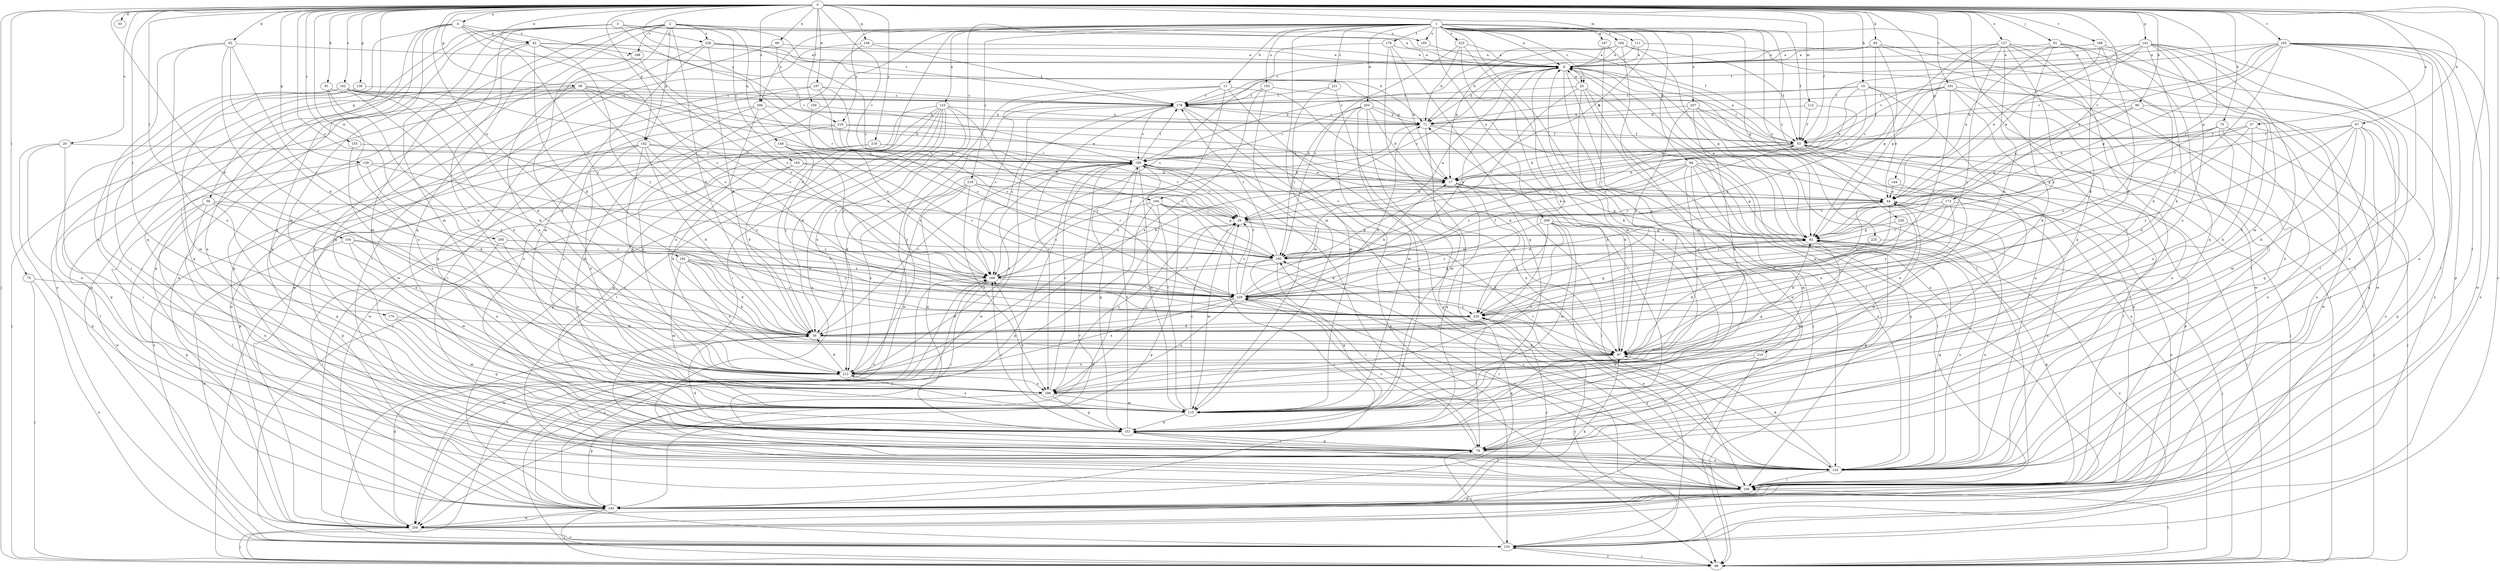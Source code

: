 strict digraph  {
0;
1;
2;
3;
4;
8;
10;
11;
17;
20;
25;
26;
33;
34;
37;
42;
44;
53;
56;
58;
62;
66;
67;
70;
71;
75;
79;
81;
88;
90;
91;
92;
93;
94;
97;
100;
104;
106;
111;
112;
115;
123;
124;
127;
133;
136;
139;
141;
142;
143;
144;
146;
147;
148;
151;
155;
160;
162;
164;
165;
168;
169;
170;
173;
176;
178;
182;
183;
185;
186;
188;
191;
192;
194;
195;
197;
200;
203;
204;
206;
207;
209;
210;
212;
216;
218;
219;
220;
221;
223;
225;
226;
228;
229;
0 -> 4  [label=a];
0 -> 10  [label=b];
0 -> 20  [label=c];
0 -> 33  [label=d];
0 -> 34  [label=d];
0 -> 37  [label=e];
0 -> 42  [label=e];
0 -> 53  [label=f];
0 -> 56  [label=g];
0 -> 58  [label=g];
0 -> 62  [label=g];
0 -> 66  [label=h];
0 -> 67  [label=h];
0 -> 70  [label=h];
0 -> 75  [label=i];
0 -> 79  [label=i];
0 -> 81  [label=j];
0 -> 88  [label=j];
0 -> 90  [label=k];
0 -> 91  [label=k];
0 -> 92  [label=k];
0 -> 93  [label=k];
0 -> 100  [label=l];
0 -> 104  [label=l];
0 -> 106  [label=l];
0 -> 111  [label=m];
0 -> 112  [label=m];
0 -> 127  [label=o];
0 -> 133  [label=o];
0 -> 136  [label=p];
0 -> 139  [label=p];
0 -> 141  [label=p];
0 -> 142  [label=p];
0 -> 144  [label=q];
0 -> 146  [label=q];
0 -> 155  [label=r];
0 -> 160  [label=r];
0 -> 162  [label=s];
0 -> 170  [label=t];
0 -> 173  [label=t];
0 -> 182  [label=u];
0 -> 188  [label=v];
0 -> 191  [label=v];
0 -> 192  [label=v];
0 -> 194  [label=v];
0 -> 197  [label=w];
0 -> 200  [label=w];
0 -> 206  [label=x];
0 -> 216  [label=y];
0 -> 218  [label=y];
1 -> 8  [label=a];
1 -> 11  [label=b];
1 -> 17  [label=b];
1 -> 25  [label=c];
1 -> 34  [label=d];
1 -> 53  [label=f];
1 -> 62  [label=g];
1 -> 88  [label=j];
1 -> 94  [label=k];
1 -> 115  [label=m];
1 -> 123  [label=n];
1 -> 147  [label=q];
1 -> 164  [label=s];
1 -> 176  [label=t];
1 -> 183  [label=u];
1 -> 185  [label=u];
1 -> 203  [label=w];
1 -> 204  [label=w];
1 -> 206  [label=x];
1 -> 207  [label=x];
1 -> 209  [label=x];
1 -> 210  [label=x];
1 -> 212  [label=x];
1 -> 218  [label=y];
1 -> 219  [label=y];
1 -> 221  [label=z];
1 -> 223  [label=z];
1 -> 225  [label=z];
1 -> 226  [label=z];
2 -> 34  [label=d];
2 -> 106  [label=l];
2 -> 124  [label=n];
2 -> 142  [label=p];
2 -> 143  [label=p];
2 -> 148  [label=q];
2 -> 151  [label=q];
2 -> 165  [label=s];
2 -> 168  [label=s];
2 -> 178  [label=t];
2 -> 185  [label=u];
2 -> 204  [label=w];
2 -> 228  [label=z];
3 -> 8  [label=a];
3 -> 53  [label=f];
3 -> 115  [label=m];
3 -> 124  [label=n];
3 -> 133  [label=o];
3 -> 143  [label=p];
3 -> 160  [label=r];
3 -> 228  [label=z];
4 -> 42  [label=e];
4 -> 115  [label=m];
4 -> 124  [label=n];
4 -> 133  [label=o];
4 -> 151  [label=q];
4 -> 168  [label=s];
4 -> 220  [label=y];
4 -> 229  [label=z];
8 -> 25  [label=c];
8 -> 26  [label=c];
8 -> 71  [label=h];
8 -> 151  [label=q];
8 -> 204  [label=w];
10 -> 17  [label=b];
10 -> 44  [label=e];
10 -> 71  [label=h];
10 -> 124  [label=n];
10 -> 133  [label=o];
10 -> 178  [label=t];
10 -> 194  [label=v];
11 -> 88  [label=j];
11 -> 97  [label=k];
11 -> 169  [label=s];
11 -> 178  [label=t];
11 -> 204  [label=w];
11 -> 212  [label=x];
17 -> 44  [label=e];
17 -> 62  [label=g];
17 -> 106  [label=l];
17 -> 151  [label=q];
17 -> 220  [label=y];
20 -> 79  [label=i];
20 -> 106  [label=l];
20 -> 143  [label=p];
20 -> 195  [label=v];
25 -> 8  [label=a];
25 -> 88  [label=j];
25 -> 97  [label=k];
25 -> 106  [label=l];
25 -> 124  [label=n];
25 -> 160  [label=r];
25 -> 178  [label=t];
26 -> 62  [label=g];
26 -> 97  [label=k];
26 -> 115  [label=m];
26 -> 186  [label=u];
26 -> 195  [label=v];
34 -> 8  [label=a];
34 -> 71  [label=h];
34 -> 97  [label=k];
34 -> 195  [label=v];
37 -> 17  [label=b];
37 -> 34  [label=d];
37 -> 53  [label=f];
37 -> 97  [label=k];
37 -> 106  [label=l];
42 -> 8  [label=a];
42 -> 17  [label=b];
42 -> 34  [label=d];
42 -> 115  [label=m];
42 -> 169  [label=s];
42 -> 186  [label=u];
42 -> 220  [label=y];
44 -> 26  [label=c];
44 -> 34  [label=d];
44 -> 115  [label=m];
44 -> 151  [label=q];
44 -> 220  [label=y];
53 -> 8  [label=a];
53 -> 17  [label=b];
53 -> 88  [label=j];
53 -> 143  [label=p];
53 -> 186  [label=u];
53 -> 195  [label=v];
56 -> 26  [label=c];
56 -> 106  [label=l];
56 -> 124  [label=n];
56 -> 143  [label=p];
56 -> 151  [label=q];
56 -> 212  [label=x];
58 -> 26  [label=c];
58 -> 44  [label=e];
58 -> 88  [label=j];
58 -> 143  [label=p];
58 -> 151  [label=q];
58 -> 169  [label=s];
58 -> 178  [label=t];
58 -> 212  [label=x];
58 -> 229  [label=z];
62 -> 8  [label=a];
62 -> 115  [label=m];
62 -> 124  [label=n];
62 -> 133  [label=o];
62 -> 160  [label=r];
62 -> 195  [label=v];
66 -> 8  [label=a];
66 -> 151  [label=q];
66 -> 195  [label=v];
67 -> 26  [label=c];
67 -> 53  [label=f];
67 -> 97  [label=k];
67 -> 115  [label=m];
67 -> 124  [label=n];
67 -> 143  [label=p];
67 -> 151  [label=q];
67 -> 220  [label=y];
70 -> 53  [label=f];
70 -> 62  [label=g];
70 -> 88  [label=j];
70 -> 124  [label=n];
70 -> 186  [label=u];
70 -> 229  [label=z];
71 -> 53  [label=f];
71 -> 97  [label=k];
71 -> 115  [label=m];
71 -> 169  [label=s];
71 -> 178  [label=t];
75 -> 88  [label=j];
75 -> 133  [label=o];
75 -> 229  [label=z];
79 -> 34  [label=d];
79 -> 62  [label=g];
79 -> 124  [label=n];
79 -> 151  [label=q];
79 -> 229  [label=z];
81 -> 8  [label=a];
81 -> 34  [label=d];
81 -> 44  [label=e];
81 -> 97  [label=k];
81 -> 151  [label=q];
81 -> 220  [label=y];
88 -> 8  [label=a];
88 -> 106  [label=l];
88 -> 133  [label=o];
88 -> 169  [label=s];
90 -> 44  [label=e];
90 -> 62  [label=g];
90 -> 71  [label=h];
90 -> 97  [label=k];
90 -> 124  [label=n];
91 -> 178  [label=t];
91 -> 186  [label=u];
91 -> 212  [label=x];
92 -> 8  [label=a];
92 -> 34  [label=d];
92 -> 151  [label=q];
92 -> 186  [label=u];
92 -> 212  [label=x];
92 -> 229  [label=z];
93 -> 8  [label=a];
93 -> 26  [label=c];
93 -> 62  [label=g];
93 -> 106  [label=l];
93 -> 178  [label=t];
93 -> 204  [label=w];
94 -> 17  [label=b];
94 -> 26  [label=c];
94 -> 62  [label=g];
94 -> 88  [label=j];
94 -> 106  [label=l];
94 -> 115  [label=m];
94 -> 124  [label=n];
94 -> 169  [label=s];
94 -> 212  [label=x];
97 -> 44  [label=e];
97 -> 71  [label=h];
97 -> 151  [label=q];
97 -> 212  [label=x];
97 -> 229  [label=z];
100 -> 71  [label=h];
100 -> 169  [label=s];
104 -> 115  [label=m];
104 -> 160  [label=r];
104 -> 186  [label=u];
104 -> 204  [label=w];
104 -> 229  [label=z];
106 -> 53  [label=f];
106 -> 62  [label=g];
106 -> 143  [label=p];
106 -> 160  [label=r];
106 -> 220  [label=y];
111 -> 8  [label=a];
111 -> 71  [label=h];
111 -> 204  [label=w];
112 -> 53  [label=f];
112 -> 71  [label=h];
112 -> 160  [label=r];
115 -> 8  [label=a];
115 -> 26  [label=c];
115 -> 151  [label=q];
115 -> 169  [label=s];
115 -> 195  [label=v];
115 -> 212  [label=x];
123 -> 34  [label=d];
123 -> 71  [label=h];
123 -> 79  [label=i];
123 -> 106  [label=l];
123 -> 124  [label=n];
123 -> 133  [label=o];
123 -> 143  [label=p];
123 -> 204  [label=w];
123 -> 212  [label=x];
123 -> 220  [label=y];
124 -> 8  [label=a];
124 -> 62  [label=g];
124 -> 97  [label=k];
124 -> 106  [label=l];
124 -> 160  [label=r];
124 -> 195  [label=v];
127 -> 8  [label=a];
127 -> 34  [label=d];
127 -> 62  [label=g];
127 -> 79  [label=i];
127 -> 124  [label=n];
127 -> 133  [label=o];
127 -> 151  [label=q];
127 -> 160  [label=r];
127 -> 220  [label=y];
133 -> 79  [label=i];
133 -> 88  [label=j];
133 -> 169  [label=s];
133 -> 220  [label=y];
136 -> 79  [label=i];
136 -> 115  [label=m];
136 -> 178  [label=t];
139 -> 17  [label=b];
139 -> 34  [label=d];
139 -> 106  [label=l];
139 -> 160  [label=r];
139 -> 204  [label=w];
141 -> 8  [label=a];
141 -> 44  [label=e];
141 -> 53  [label=f];
141 -> 79  [label=i];
141 -> 97  [label=k];
141 -> 106  [label=l];
141 -> 115  [label=m];
141 -> 124  [label=n];
141 -> 186  [label=u];
141 -> 195  [label=v];
142 -> 34  [label=d];
142 -> 44  [label=e];
142 -> 97  [label=k];
142 -> 133  [label=o];
142 -> 143  [label=p];
142 -> 186  [label=u];
142 -> 195  [label=v];
142 -> 220  [label=y];
143 -> 8  [label=a];
143 -> 26  [label=c];
143 -> 44  [label=e];
143 -> 88  [label=j];
143 -> 97  [label=k];
143 -> 195  [label=v];
143 -> 204  [label=w];
143 -> 220  [label=y];
144 -> 44  [label=e];
144 -> 79  [label=i];
146 -> 8  [label=a];
146 -> 124  [label=n];
146 -> 178  [label=t];
146 -> 204  [label=w];
147 -> 8  [label=a];
147 -> 106  [label=l];
147 -> 212  [label=x];
148 -> 34  [label=d];
148 -> 195  [label=v];
148 -> 220  [label=y];
148 -> 229  [label=z];
151 -> 79  [label=i];
151 -> 106  [label=l];
151 -> 169  [label=s];
151 -> 195  [label=v];
155 -> 186  [label=u];
155 -> 195  [label=v];
160 -> 8  [label=a];
160 -> 79  [label=i];
160 -> 151  [label=q];
160 -> 169  [label=s];
160 -> 178  [label=t];
162 -> 17  [label=b];
162 -> 34  [label=d];
162 -> 79  [label=i];
162 -> 97  [label=k];
162 -> 124  [label=n];
162 -> 169  [label=s];
162 -> 178  [label=t];
162 -> 212  [label=x];
164 -> 8  [label=a];
164 -> 17  [label=b];
164 -> 53  [label=f];
164 -> 62  [label=g];
164 -> 115  [label=m];
164 -> 195  [label=v];
165 -> 17  [label=b];
165 -> 97  [label=k];
165 -> 143  [label=p];
165 -> 169  [label=s];
168 -> 212  [label=x];
168 -> 229  [label=z];
169 -> 17  [label=b];
169 -> 79  [label=i];
169 -> 204  [label=w];
169 -> 229  [label=z];
170 -> 34  [label=d];
170 -> 115  [label=m];
170 -> 151  [label=q];
173 -> 26  [label=c];
173 -> 124  [label=n];
173 -> 160  [label=r];
173 -> 220  [label=y];
173 -> 229  [label=z];
176 -> 8  [label=a];
176 -> 17  [label=b];
176 -> 79  [label=i];
176 -> 151  [label=q];
176 -> 169  [label=s];
178 -> 71  [label=h];
178 -> 106  [label=l];
178 -> 133  [label=o];
178 -> 169  [label=s];
178 -> 186  [label=u];
178 -> 195  [label=v];
178 -> 204  [label=w];
182 -> 34  [label=d];
182 -> 97  [label=k];
182 -> 115  [label=m];
182 -> 169  [label=s];
182 -> 212  [label=x];
182 -> 220  [label=y];
182 -> 229  [label=z];
183 -> 53  [label=f];
183 -> 115  [label=m];
183 -> 178  [label=t];
183 -> 212  [label=x];
185 -> 8  [label=a];
186 -> 26  [label=c];
186 -> 62  [label=g];
186 -> 115  [label=m];
186 -> 143  [label=p];
186 -> 151  [label=q];
186 -> 195  [label=v];
188 -> 8  [label=a];
188 -> 34  [label=d];
188 -> 44  [label=e];
188 -> 106  [label=l];
191 -> 26  [label=c];
191 -> 53  [label=f];
191 -> 97  [label=k];
191 -> 124  [label=n];
191 -> 178  [label=t];
191 -> 204  [label=w];
191 -> 229  [label=z];
192 -> 8  [label=a];
192 -> 44  [label=e];
192 -> 62  [label=g];
192 -> 79  [label=i];
192 -> 106  [label=l];
192 -> 124  [label=n];
192 -> 133  [label=o];
192 -> 143  [label=p];
192 -> 178  [label=t];
192 -> 195  [label=v];
192 -> 204  [label=w];
192 -> 229  [label=z];
194 -> 26  [label=c];
194 -> 62  [label=g];
194 -> 88  [label=j];
194 -> 97  [label=k];
194 -> 143  [label=p];
194 -> 160  [label=r];
194 -> 169  [label=s];
194 -> 204  [label=w];
195 -> 17  [label=b];
195 -> 34  [label=d];
195 -> 88  [label=j];
195 -> 115  [label=m];
195 -> 143  [label=p];
195 -> 151  [label=q];
195 -> 178  [label=t];
195 -> 212  [label=x];
197 -> 26  [label=c];
197 -> 151  [label=q];
197 -> 178  [label=t];
197 -> 204  [label=w];
197 -> 229  [label=z];
200 -> 106  [label=l];
200 -> 160  [label=r];
200 -> 169  [label=s];
200 -> 212  [label=x];
203 -> 17  [label=b];
203 -> 44  [label=e];
203 -> 71  [label=h];
203 -> 115  [label=m];
203 -> 143  [label=p];
203 -> 151  [label=q];
203 -> 160  [label=r];
203 -> 195  [label=v];
204 -> 34  [label=d];
204 -> 88  [label=j];
204 -> 133  [label=o];
206 -> 71  [label=h];
206 -> 79  [label=i];
206 -> 115  [label=m];
206 -> 212  [label=x];
206 -> 220  [label=y];
207 -> 62  [label=g];
207 -> 71  [label=h];
207 -> 88  [label=j];
207 -> 143  [label=p];
207 -> 186  [label=u];
207 -> 220  [label=y];
209 -> 62  [label=g];
209 -> 79  [label=i];
209 -> 115  [label=m];
209 -> 133  [label=o];
209 -> 186  [label=u];
209 -> 220  [label=y];
209 -> 229  [label=z];
210 -> 79  [label=i];
210 -> 88  [label=j];
210 -> 212  [label=x];
212 -> 34  [label=d];
212 -> 178  [label=t];
212 -> 186  [label=u];
216 -> 26  [label=c];
216 -> 88  [label=j];
216 -> 151  [label=q];
216 -> 195  [label=v];
218 -> 17  [label=b];
218 -> 53  [label=f];
218 -> 160  [label=r];
218 -> 186  [label=u];
218 -> 212  [label=x];
219 -> 26  [label=c];
219 -> 44  [label=e];
219 -> 133  [label=o];
219 -> 151  [label=q];
219 -> 160  [label=r];
219 -> 186  [label=u];
219 -> 212  [label=x];
220 -> 34  [label=d];
220 -> 62  [label=g];
221 -> 115  [label=m];
221 -> 124  [label=n];
221 -> 178  [label=t];
223 -> 8  [label=a];
223 -> 71  [label=h];
223 -> 97  [label=k];
223 -> 115  [label=m];
223 -> 160  [label=r];
225 -> 97  [label=k];
225 -> 124  [label=n];
225 -> 160  [label=r];
226 -> 62  [label=g];
226 -> 88  [label=j];
226 -> 97  [label=k];
228 -> 8  [label=a];
228 -> 26  [label=c];
228 -> 34  [label=d];
228 -> 71  [label=h];
228 -> 115  [label=m];
228 -> 151  [label=q];
229 -> 8  [label=a];
229 -> 17  [label=b];
229 -> 26  [label=c];
229 -> 34  [label=d];
229 -> 44  [label=e];
229 -> 53  [label=f];
229 -> 62  [label=g];
229 -> 124  [label=n];
229 -> 186  [label=u];
229 -> 195  [label=v];
229 -> 212  [label=x];
229 -> 220  [label=y];
}
